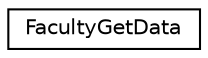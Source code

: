 digraph "Graphical Class Hierarchy"
{
 // LATEX_PDF_SIZE
  edge [fontname="Helvetica",fontsize="10",labelfontname="Helvetica",labelfontsize="10"];
  node [fontname="Helvetica",fontsize="10",shape=record];
  rankdir="LR";
  Node0 [label="FacultyGetData",height=0.2,width=0.4,color="black", fillcolor="white", style="filled",URL="$classFacultyGetData.html",tooltip="Lớp nhập dữ liệu cho khoa."];
}
